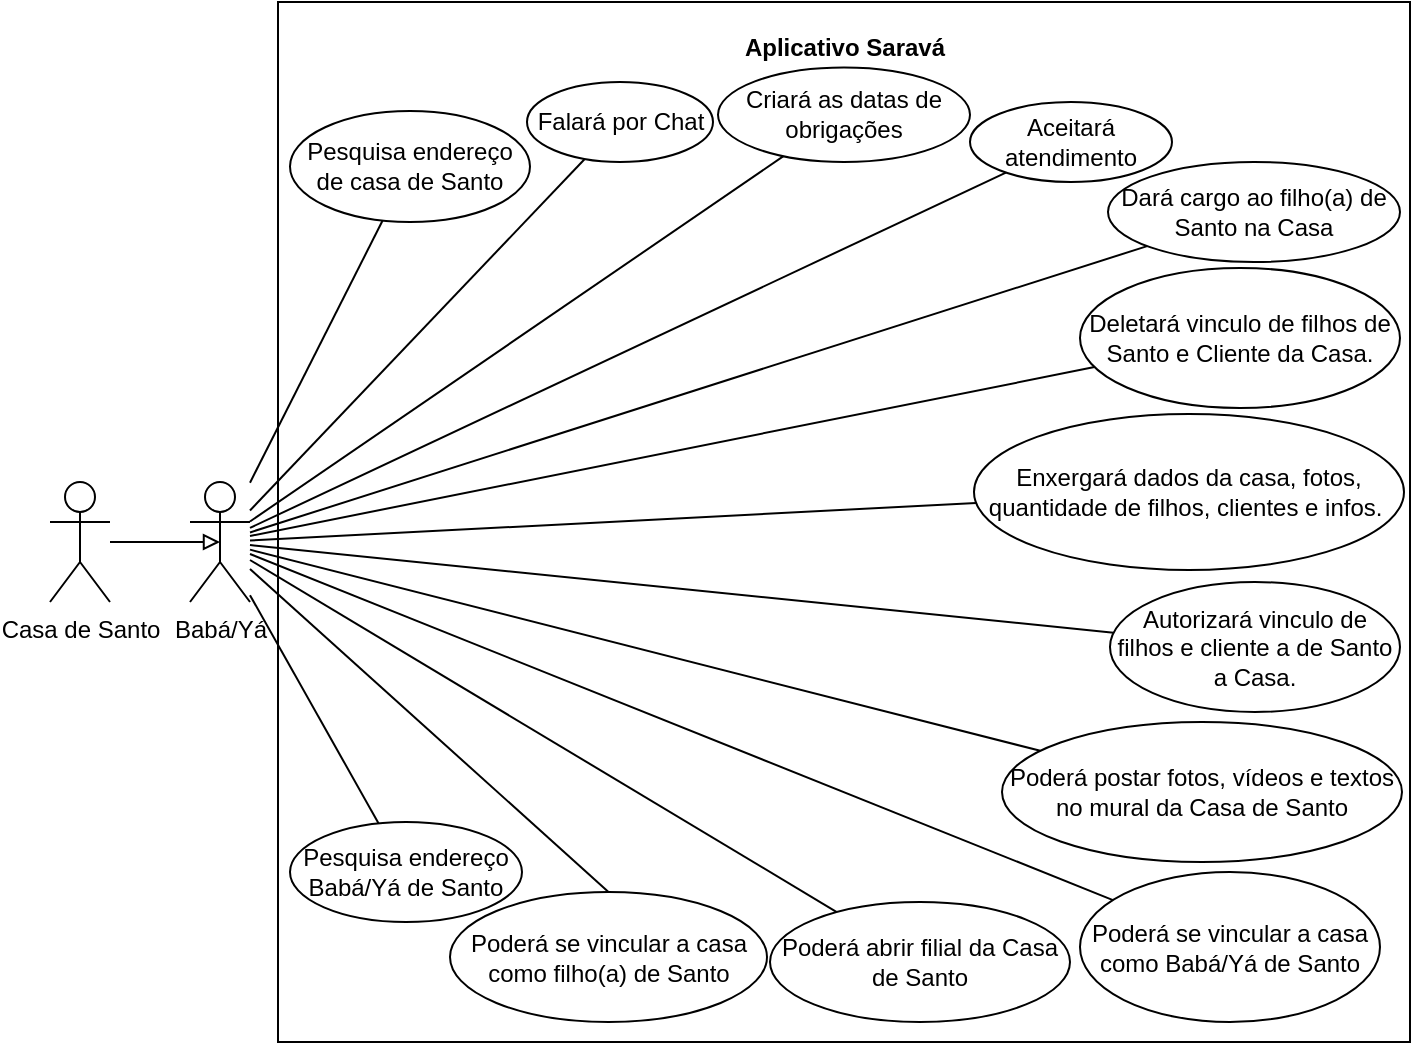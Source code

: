 <mxfile version="21.2.7" type="github">
  <diagram name="Página-1" id="QxnHx__wZrE5UsQH2TkZ">
    <mxGraphModel dx="1050" dy="581" grid="1" gridSize="10" guides="1" tooltips="1" connect="1" arrows="1" fold="1" page="1" pageScale="1" pageWidth="827" pageHeight="1169" math="0" shadow="0">
      <root>
        <mxCell id="0" />
        <mxCell id="1" parent="0" />
        <mxCell id="VymSgot9QLsFwOsiQC4_-1" value="" style="rounded=0;whiteSpace=wrap;html=1;" parent="1" vertex="1">
          <mxGeometry x="194" y="40" width="566" height="520" as="geometry" />
        </mxCell>
        <mxCell id="VymSgot9QLsFwOsiQC4_-39" style="edgeStyle=orthogonalEdgeStyle;rounded=0;orthogonalLoop=1;jettySize=auto;html=1;entryX=0.5;entryY=0.5;entryDx=0;entryDy=0;entryPerimeter=0;endArrow=block;endFill=0;" parent="1" source="VymSgot9QLsFwOsiQC4_-7" target="VymSgot9QLsFwOsiQC4_-9" edge="1">
          <mxGeometry relative="1" as="geometry" />
        </mxCell>
        <mxCell id="VymSgot9QLsFwOsiQC4_-7" value="Casa de Santo" style="shape=umlActor;verticalLabelPosition=bottom;verticalAlign=top;html=1;" parent="1" vertex="1">
          <mxGeometry x="80" y="280" width="30" height="60" as="geometry" />
        </mxCell>
        <mxCell id="ooHY6HaIlFsEALtteVTs-1" style="rounded=0;orthogonalLoop=1;jettySize=auto;html=1;endArrow=none;endFill=0;" edge="1" parent="1" source="VymSgot9QLsFwOsiQC4_-9" target="VymSgot9QLsFwOsiQC4_-14">
          <mxGeometry relative="1" as="geometry" />
        </mxCell>
        <mxCell id="ooHY6HaIlFsEALtteVTs-2" style="rounded=0;orthogonalLoop=1;jettySize=auto;html=1;endArrow=none;endFill=0;" edge="1" parent="1" source="VymSgot9QLsFwOsiQC4_-9" target="VymSgot9QLsFwOsiQC4_-40">
          <mxGeometry relative="1" as="geometry" />
        </mxCell>
        <mxCell id="ooHY6HaIlFsEALtteVTs-3" style="rounded=0;orthogonalLoop=1;jettySize=auto;html=1;endArrow=none;endFill=0;" edge="1" parent="1" source="VymSgot9QLsFwOsiQC4_-9" target="VymSgot9QLsFwOsiQC4_-31">
          <mxGeometry relative="1" as="geometry" />
        </mxCell>
        <mxCell id="ooHY6HaIlFsEALtteVTs-4" style="rounded=0;orthogonalLoop=1;jettySize=auto;html=1;endArrow=none;endFill=0;" edge="1" parent="1" source="VymSgot9QLsFwOsiQC4_-9" target="VymSgot9QLsFwOsiQC4_-41">
          <mxGeometry relative="1" as="geometry" />
        </mxCell>
        <mxCell id="ooHY6HaIlFsEALtteVTs-5" style="rounded=0;orthogonalLoop=1;jettySize=auto;html=1;endArrow=none;endFill=0;" edge="1" parent="1" source="VymSgot9QLsFwOsiQC4_-9" target="VymSgot9QLsFwOsiQC4_-49">
          <mxGeometry relative="1" as="geometry" />
        </mxCell>
        <mxCell id="ooHY6HaIlFsEALtteVTs-6" style="rounded=0;orthogonalLoop=1;jettySize=auto;html=1;endArrow=none;endFill=0;" edge="1" parent="1" source="VymSgot9QLsFwOsiQC4_-9" target="VymSgot9QLsFwOsiQC4_-60">
          <mxGeometry relative="1" as="geometry" />
        </mxCell>
        <mxCell id="ooHY6HaIlFsEALtteVTs-7" style="rounded=0;orthogonalLoop=1;jettySize=auto;html=1;endArrow=none;endFill=0;" edge="1" parent="1" source="VymSgot9QLsFwOsiQC4_-9" target="VymSgot9QLsFwOsiQC4_-16">
          <mxGeometry relative="1" as="geometry" />
        </mxCell>
        <mxCell id="ooHY6HaIlFsEALtteVTs-8" style="rounded=0;orthogonalLoop=1;jettySize=auto;html=1;endArrow=none;endFill=0;" edge="1" parent="1" source="VymSgot9QLsFwOsiQC4_-9" target="VymSgot9QLsFwOsiQC4_-53">
          <mxGeometry relative="1" as="geometry" />
        </mxCell>
        <mxCell id="ooHY6HaIlFsEALtteVTs-9" style="rounded=0;orthogonalLoop=1;jettySize=auto;html=1;endArrow=none;endFill=0;" edge="1" parent="1" source="VymSgot9QLsFwOsiQC4_-9" target="VymSgot9QLsFwOsiQC4_-28">
          <mxGeometry relative="1" as="geometry" />
        </mxCell>
        <mxCell id="ooHY6HaIlFsEALtteVTs-10" style="rounded=0;orthogonalLoop=1;jettySize=auto;html=1;endArrow=none;endFill=0;" edge="1" parent="1" source="VymSgot9QLsFwOsiQC4_-9" target="VymSgot9QLsFwOsiQC4_-42">
          <mxGeometry relative="1" as="geometry" />
        </mxCell>
        <mxCell id="ooHY6HaIlFsEALtteVTs-11" style="rounded=0;orthogonalLoop=1;jettySize=auto;html=1;endArrow=none;endFill=0;" edge="1" parent="1" source="VymSgot9QLsFwOsiQC4_-9" target="VymSgot9QLsFwOsiQC4_-52">
          <mxGeometry relative="1" as="geometry" />
        </mxCell>
        <mxCell id="ooHY6HaIlFsEALtteVTs-12" style="rounded=0;orthogonalLoop=1;jettySize=auto;html=1;entryX=0.5;entryY=0;entryDx=0;entryDy=0;endArrow=none;endFill=0;" edge="1" parent="1" source="VymSgot9QLsFwOsiQC4_-9" target="VymSgot9QLsFwOsiQC4_-23">
          <mxGeometry relative="1" as="geometry" />
        </mxCell>
        <mxCell id="ooHY6HaIlFsEALtteVTs-13" style="rounded=0;orthogonalLoop=1;jettySize=auto;html=1;endArrow=none;endFill=0;" edge="1" parent="1" source="VymSgot9QLsFwOsiQC4_-9" target="VymSgot9QLsFwOsiQC4_-15">
          <mxGeometry relative="1" as="geometry" />
        </mxCell>
        <mxCell id="VymSgot9QLsFwOsiQC4_-9" value="Babá/Yá" style="shape=umlActor;verticalLabelPosition=bottom;verticalAlign=top;html=1;" parent="1" vertex="1">
          <mxGeometry x="150" y="280" width="30" height="60" as="geometry" />
        </mxCell>
        <mxCell id="VymSgot9QLsFwOsiQC4_-14" value="Pesquisa endereço de casa de Santo" style="ellipse;whiteSpace=wrap;html=1;" parent="1" vertex="1">
          <mxGeometry x="200" y="94.5" width="120" height="55.5" as="geometry" />
        </mxCell>
        <mxCell id="VymSgot9QLsFwOsiQC4_-15" value="Pesquisa endereço Babá/Yá de Santo" style="ellipse;whiteSpace=wrap;html=1;" parent="1" vertex="1">
          <mxGeometry x="200" y="450" width="116" height="50" as="geometry" />
        </mxCell>
        <mxCell id="VymSgot9QLsFwOsiQC4_-16" value="Enxergará dados da casa, fotos, quantidade de filhos, clientes e infos.&amp;nbsp;" style="ellipse;whiteSpace=wrap;html=1;" parent="1" vertex="1">
          <mxGeometry x="542" y="246" width="215" height="78" as="geometry" />
        </mxCell>
        <mxCell id="VymSgot9QLsFwOsiQC4_-17" value="Aplicativo Saravá" style="text;align=center;fontStyle=1;verticalAlign=middle;spacingLeft=3;spacingRight=3;strokeColor=none;rotatable=0;points=[[0,0.5],[1,0.5]];portConstraint=eastwest;html=1;" parent="1" vertex="1">
          <mxGeometry x="420.5" y="50" width="113" height="26" as="geometry" />
        </mxCell>
        <mxCell id="VymSgot9QLsFwOsiQC4_-23" value="Poderá se vincular a casa como filho(a) de Santo" style="ellipse;whiteSpace=wrap;html=1;" parent="1" vertex="1">
          <mxGeometry x="280" y="485" width="158.5" height="65" as="geometry" />
        </mxCell>
        <mxCell id="VymSgot9QLsFwOsiQC4_-28" value="Poderá postar fotos, vídeos e textos no mural da Casa de Santo" style="ellipse;whiteSpace=wrap;html=1;" parent="1" vertex="1">
          <mxGeometry x="556" y="400" width="200" height="70" as="geometry" />
        </mxCell>
        <mxCell id="VymSgot9QLsFwOsiQC4_-31" value="Criará as datas de obrigações" style="ellipse;whiteSpace=wrap;html=1;" parent="1" vertex="1">
          <mxGeometry x="414" y="72.75" width="126" height="47.25" as="geometry" />
        </mxCell>
        <mxCell id="VymSgot9QLsFwOsiQC4_-40" value="Falará por Chat" style="ellipse;whiteSpace=wrap;html=1;" parent="1" vertex="1">
          <mxGeometry x="318.5" y="80" width="93" height="40" as="geometry" />
        </mxCell>
        <mxCell id="VymSgot9QLsFwOsiQC4_-41" value="Aceitará atendimento" style="ellipse;whiteSpace=wrap;html=1;" parent="1" vertex="1">
          <mxGeometry x="540" y="90" width="101" height="40" as="geometry" />
        </mxCell>
        <mxCell id="VymSgot9QLsFwOsiQC4_-42" value="Poderá se vincular a casa como Babá/Yá de Santo" style="ellipse;whiteSpace=wrap;html=1;" parent="1" vertex="1">
          <mxGeometry x="595" y="475" width="150" height="75" as="geometry" />
        </mxCell>
        <mxCell id="VymSgot9QLsFwOsiQC4_-49" value="Dará cargo ao filho(a) de Santo na Casa" style="ellipse;whiteSpace=wrap;html=1;" parent="1" vertex="1">
          <mxGeometry x="609" y="120" width="146" height="50" as="geometry" />
        </mxCell>
        <mxCell id="VymSgot9QLsFwOsiQC4_-52" value="Poderá abrir filial da Casa de Santo" style="ellipse;whiteSpace=wrap;html=1;" parent="1" vertex="1">
          <mxGeometry x="440" y="490" width="150" height="60" as="geometry" />
        </mxCell>
        <mxCell id="VymSgot9QLsFwOsiQC4_-53" value="Autorizará vinculo de filhos e cliente a de Santo a Casa." style="ellipse;whiteSpace=wrap;html=1;" parent="1" vertex="1">
          <mxGeometry x="610" y="330" width="145" height="65" as="geometry" />
        </mxCell>
        <mxCell id="VymSgot9QLsFwOsiQC4_-60" value="Deletará vinculo de filhos de Santo e Cliente da Casa." style="ellipse;whiteSpace=wrap;html=1;" parent="1" vertex="1">
          <mxGeometry x="595" y="173" width="160" height="70" as="geometry" />
        </mxCell>
      </root>
    </mxGraphModel>
  </diagram>
</mxfile>

